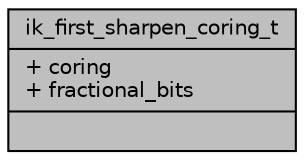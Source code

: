 digraph "ik_first_sharpen_coring_t"
{
 // INTERACTIVE_SVG=YES
 // LATEX_PDF_SIZE
  bgcolor="transparent";
  edge [fontname="Helvetica",fontsize="10",labelfontname="Helvetica",labelfontsize="10"];
  node [fontname="Helvetica",fontsize="10",shape=record];
  Node1 [label="{ik_first_sharpen_coring_t\n|+ coring\l+ fractional_bits\l|}",height=0.2,width=0.4,color="black", fillcolor="grey75", style="filled", fontcolor="black",tooltip=" "];
}
